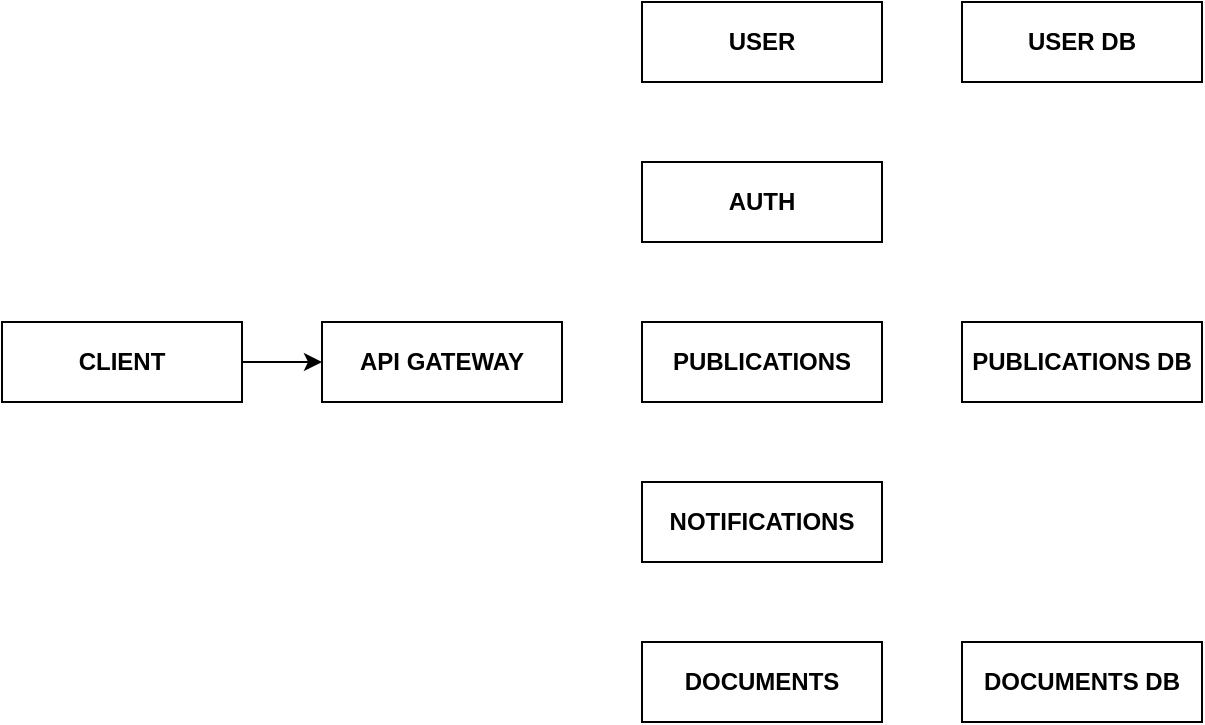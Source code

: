 <mxfile version="24.2.1" type="device">
  <diagram name="Страница — 1" id="48BqJRDJxPzxV6P5aVuQ">
    <mxGraphModel dx="1152" dy="765" grid="1" gridSize="10" guides="1" tooltips="1" connect="1" arrows="1" fold="1" page="1" pageScale="1" pageWidth="827" pageHeight="1169" math="0" shadow="0">
      <root>
        <mxCell id="0" />
        <mxCell id="1" parent="0" />
        <mxCell id="4hI7kyNJjxrx2slouuTL-1" value="&lt;b&gt;CLIENT&lt;/b&gt;" style="rounded=0;whiteSpace=wrap;html=1;" vertex="1" parent="1">
          <mxGeometry x="40" y="240" width="120" height="40" as="geometry" />
        </mxCell>
        <mxCell id="4hI7kyNJjxrx2slouuTL-6" value="&lt;b&gt;API GATEWAY&lt;/b&gt;" style="rounded=0;whiteSpace=wrap;html=1;" vertex="1" parent="1">
          <mxGeometry x="200" y="240" width="120" height="40" as="geometry" />
        </mxCell>
        <mxCell id="4hI7kyNJjxrx2slouuTL-7" value="&lt;b&gt;USER&lt;/b&gt;" style="rounded=0;whiteSpace=wrap;html=1;" vertex="1" parent="1">
          <mxGeometry x="360" y="80" width="120" height="40" as="geometry" />
        </mxCell>
        <mxCell id="4hI7kyNJjxrx2slouuTL-8" value="&lt;b&gt;AUTH&lt;/b&gt;" style="rounded=0;whiteSpace=wrap;html=1;" vertex="1" parent="1">
          <mxGeometry x="360" y="160" width="120" height="40" as="geometry" />
        </mxCell>
        <mxCell id="4hI7kyNJjxrx2slouuTL-9" value="&lt;b&gt;PUBLICATIONS&lt;/b&gt;" style="rounded=0;whiteSpace=wrap;html=1;" vertex="1" parent="1">
          <mxGeometry x="360" y="240" width="120" height="40" as="geometry" />
        </mxCell>
        <mxCell id="4hI7kyNJjxrx2slouuTL-10" value="&lt;b&gt;NOTIFICATIONS&lt;/b&gt;" style="rounded=0;whiteSpace=wrap;html=1;" vertex="1" parent="1">
          <mxGeometry x="360" y="320" width="120" height="40" as="geometry" />
        </mxCell>
        <mxCell id="4hI7kyNJjxrx2slouuTL-11" value="&lt;b&gt;DOCUMENTS&lt;/b&gt;" style="rounded=0;whiteSpace=wrap;html=1;" vertex="1" parent="1">
          <mxGeometry x="360" y="400" width="120" height="40" as="geometry" />
        </mxCell>
        <mxCell id="4hI7kyNJjxrx2slouuTL-16" value="" style="endArrow=classic;html=1;rounded=0;exitX=1;exitY=0.5;exitDx=0;exitDy=0;entryX=0;entryY=0.5;entryDx=0;entryDy=0;" edge="1" parent="1" source="4hI7kyNJjxrx2slouuTL-1" target="4hI7kyNJjxrx2slouuTL-6">
          <mxGeometry width="50" height="50" relative="1" as="geometry">
            <mxPoint x="380" y="270" as="sourcePoint" />
            <mxPoint x="430" y="220" as="targetPoint" />
          </mxGeometry>
        </mxCell>
        <mxCell id="4hI7kyNJjxrx2slouuTL-17" value="&lt;b&gt;USER DB&lt;/b&gt;" style="rounded=0;whiteSpace=wrap;html=1;" vertex="1" parent="1">
          <mxGeometry x="520" y="80" width="120" height="40" as="geometry" />
        </mxCell>
        <mxCell id="4hI7kyNJjxrx2slouuTL-18" value="&lt;b&gt;PUBLICATIONS&lt;/b&gt;&lt;b&gt;&amp;nbsp;DB&lt;/b&gt;" style="rounded=0;whiteSpace=wrap;html=1;" vertex="1" parent="1">
          <mxGeometry x="520" y="240" width="120" height="40" as="geometry" />
        </mxCell>
        <mxCell id="4hI7kyNJjxrx2slouuTL-19" value="&lt;b&gt;DOCUMENTS DB&lt;/b&gt;" style="rounded=0;whiteSpace=wrap;html=1;" vertex="1" parent="1">
          <mxGeometry x="520" y="400" width="120" height="40" as="geometry" />
        </mxCell>
      </root>
    </mxGraphModel>
  </diagram>
</mxfile>
